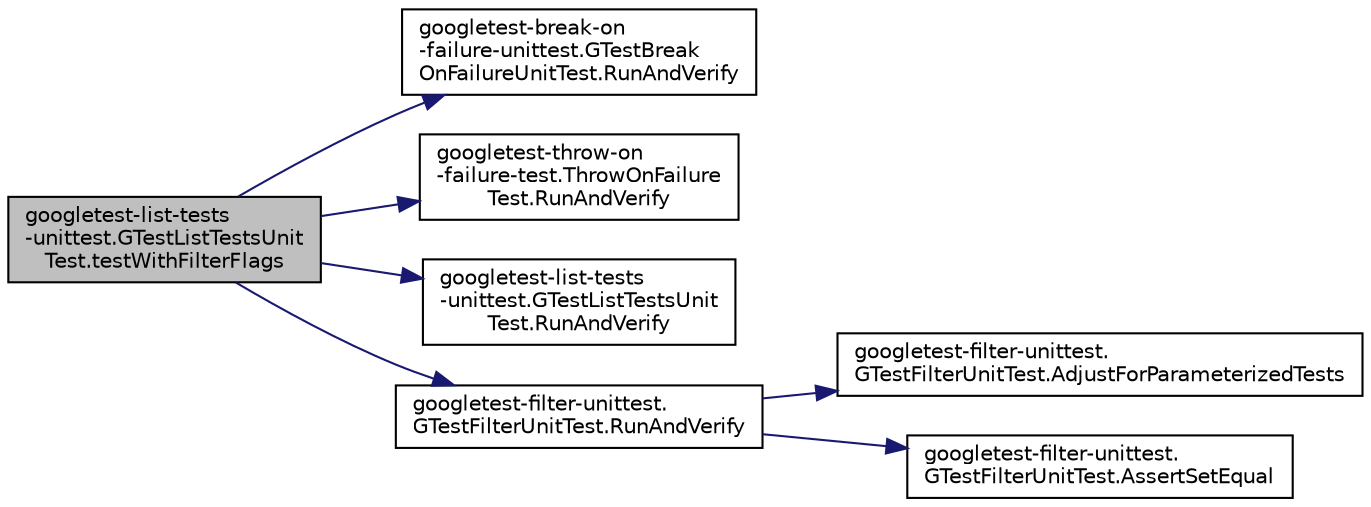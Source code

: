 digraph "googletest-list-tests-unittest.GTestListTestsUnitTest.testWithFilterFlags"
{
 // LATEX_PDF_SIZE
  edge [fontname="Helvetica",fontsize="10",labelfontname="Helvetica",labelfontsize="10"];
  node [fontname="Helvetica",fontsize="10",shape=record];
  rankdir="LR";
  Node1 [label="googletest-list-tests\l-unittest.GTestListTestsUnit\lTest.testWithFilterFlags",height=0.2,width=0.4,color="black", fillcolor="grey75", style="filled", fontcolor="black",tooltip=" "];
  Node1 -> Node2 [color="midnightblue",fontsize="10",style="solid",fontname="Helvetica"];
  Node2 [label="googletest-break-on\l-failure-unittest.GTestBreak\lOnFailureUnitTest.RunAndVerify",height=0.2,width=0.4,color="black", fillcolor="white", style="filled",URL="$classgoogletest-break-on-failure-unittest_1_1_g_test_break_on_failure_unit_test.html#a04676ed51e337fa6be3f99a73a87040d",tooltip=" "];
  Node1 -> Node3 [color="midnightblue",fontsize="10",style="solid",fontname="Helvetica"];
  Node3 [label="googletest-throw-on\l-failure-test.ThrowOnFailure\lTest.RunAndVerify",height=0.2,width=0.4,color="black", fillcolor="white", style="filled",URL="$classgoogletest-throw-on-failure-test_1_1_throw_on_failure_test.html#ac9966623ba3bbd94be99aef689db43f3",tooltip=" "];
  Node1 -> Node4 [color="midnightblue",fontsize="10",style="solid",fontname="Helvetica"];
  Node4 [label="googletest-list-tests\l-unittest.GTestListTestsUnit\lTest.RunAndVerify",height=0.2,width=0.4,color="black", fillcolor="white", style="filled",URL="$classgoogletest-list-tests-unittest_1_1_g_test_list_tests_unit_test.html#a6630e10404717e8edd3df1439fb0d81c",tooltip=" "];
  Node1 -> Node5 [color="midnightblue",fontsize="10",style="solid",fontname="Helvetica"];
  Node5 [label="googletest-filter-unittest.\lGTestFilterUnitTest.RunAndVerify",height=0.2,width=0.4,color="black", fillcolor="white", style="filled",URL="$classgoogletest-filter-unittest_1_1_g_test_filter_unit_test.html#af70e720e3178314cb7ffb4268594ef2b",tooltip=" "];
  Node5 -> Node6 [color="midnightblue",fontsize="10",style="solid",fontname="Helvetica"];
  Node6 [label="googletest-filter-unittest.\lGTestFilterUnitTest.AdjustForParameterizedTests",height=0.2,width=0.4,color="black", fillcolor="white", style="filled",URL="$classgoogletest-filter-unittest_1_1_g_test_filter_unit_test.html#a34dfc0ab056c19a6644fab9880a49c42",tooltip=" "];
  Node5 -> Node7 [color="midnightblue",fontsize="10",style="solid",fontname="Helvetica"];
  Node7 [label="googletest-filter-unittest.\lGTestFilterUnitTest.AssertSetEqual",height=0.2,width=0.4,color="black", fillcolor="white", style="filled",URL="$classgoogletest-filter-unittest_1_1_g_test_filter_unit_test.html#ace0dfd41efa0dc5c019c1e96e6ce8137",tooltip=" "];
}
